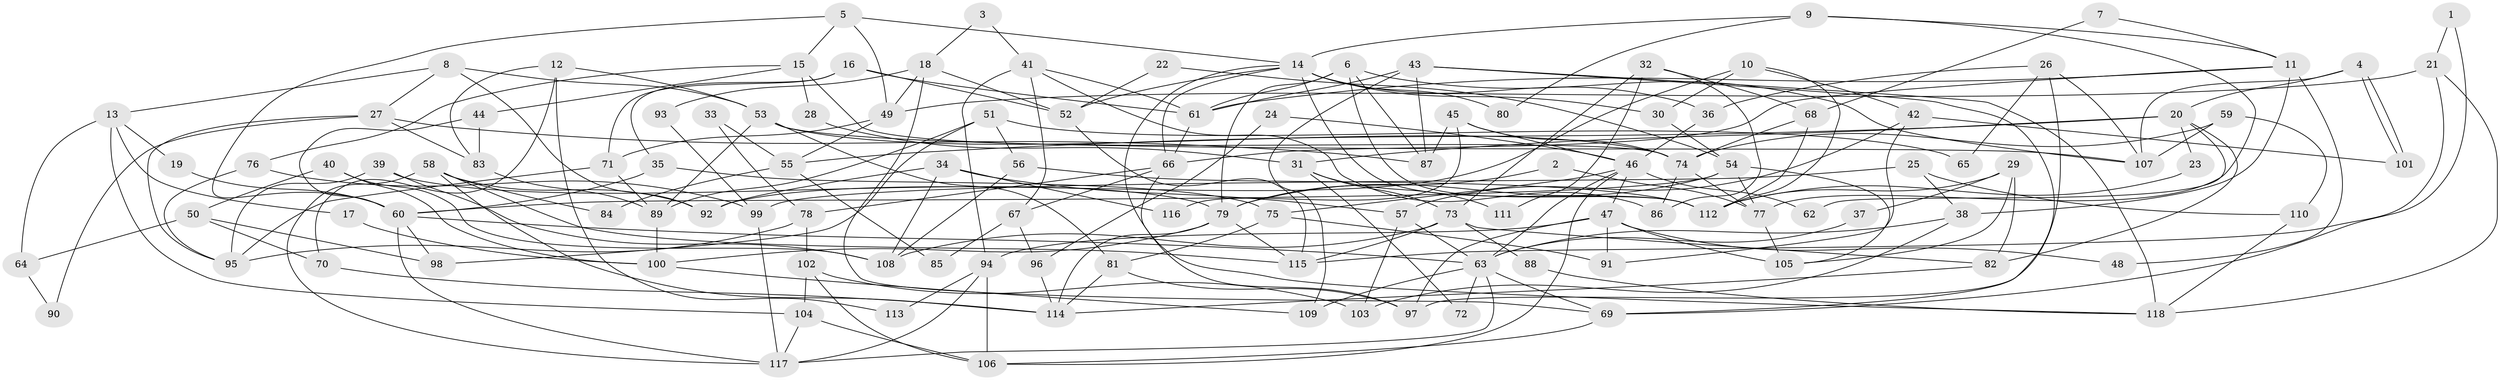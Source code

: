 // Generated by graph-tools (version 1.1) at 2025/49/03/09/25 04:49:43]
// undirected, 118 vertices, 236 edges
graph export_dot {
graph [start="1"]
  node [color=gray90,style=filled];
  1;
  2;
  3;
  4;
  5;
  6;
  7;
  8;
  9;
  10;
  11;
  12;
  13;
  14;
  15;
  16;
  17;
  18;
  19;
  20;
  21;
  22;
  23;
  24;
  25;
  26;
  27;
  28;
  29;
  30;
  31;
  32;
  33;
  34;
  35;
  36;
  37;
  38;
  39;
  40;
  41;
  42;
  43;
  44;
  45;
  46;
  47;
  48;
  49;
  50;
  51;
  52;
  53;
  54;
  55;
  56;
  57;
  58;
  59;
  60;
  61;
  62;
  63;
  64;
  65;
  66;
  67;
  68;
  69;
  70;
  71;
  72;
  73;
  74;
  75;
  76;
  77;
  78;
  79;
  80;
  81;
  82;
  83;
  84;
  85;
  86;
  87;
  88;
  89;
  90;
  91;
  92;
  93;
  94;
  95;
  96;
  97;
  98;
  99;
  100;
  101;
  102;
  103;
  104;
  105;
  106;
  107;
  108;
  109;
  110;
  111;
  112;
  113;
  114;
  115;
  116;
  117;
  118;
  1 -- 69;
  1 -- 21;
  2 -- 77;
  2 -- 79;
  3 -- 18;
  3 -- 41;
  4 -- 107;
  4 -- 101;
  4 -- 101;
  4 -- 20;
  5 -- 60;
  5 -- 14;
  5 -- 15;
  5 -- 49;
  6 -- 87;
  6 -- 112;
  6 -- 61;
  6 -- 79;
  6 -- 107;
  7 -- 68;
  7 -- 11;
  8 -- 27;
  8 -- 53;
  8 -- 13;
  8 -- 92;
  9 -- 77;
  9 -- 14;
  9 -- 11;
  9 -- 80;
  10 -- 92;
  10 -- 30;
  10 -- 42;
  10 -- 112;
  11 -- 61;
  11 -- 38;
  11 -- 48;
  11 -- 66;
  12 -- 83;
  12 -- 53;
  12 -- 70;
  12 -- 113;
  13 -- 104;
  13 -- 17;
  13 -- 19;
  13 -- 64;
  14 -- 36;
  14 -- 52;
  14 -- 30;
  14 -- 66;
  14 -- 80;
  14 -- 112;
  14 -- 118;
  15 -- 76;
  15 -- 28;
  15 -- 44;
  15 -- 74;
  16 -- 61;
  16 -- 35;
  16 -- 52;
  16 -- 71;
  17 -- 100;
  18 -- 69;
  18 -- 49;
  18 -- 52;
  18 -- 93;
  19 -- 60;
  20 -- 82;
  20 -- 23;
  20 -- 31;
  20 -- 55;
  20 -- 62;
  21 -- 118;
  21 -- 115;
  21 -- 49;
  22 -- 54;
  22 -- 52;
  23 -- 112;
  24 -- 46;
  24 -- 96;
  25 -- 110;
  25 -- 38;
  25 -- 99;
  26 -- 97;
  26 -- 107;
  26 -- 36;
  26 -- 65;
  27 -- 95;
  27 -- 83;
  27 -- 87;
  27 -- 90;
  28 -- 31;
  29 -- 112;
  29 -- 82;
  29 -- 37;
  29 -- 105;
  30 -- 54;
  31 -- 73;
  31 -- 72;
  31 -- 111;
  32 -- 68;
  32 -- 73;
  32 -- 86;
  32 -- 111;
  33 -- 55;
  33 -- 78;
  34 -- 57;
  34 -- 92;
  34 -- 108;
  34 -- 116;
  35 -- 75;
  35 -- 60;
  36 -- 46;
  37 -- 63;
  38 -- 63;
  38 -- 103;
  39 -- 79;
  39 -- 108;
  39 -- 95;
  40 -- 108;
  40 -- 100;
  40 -- 50;
  41 -- 61;
  41 -- 86;
  41 -- 67;
  41 -- 94;
  42 -- 57;
  42 -- 91;
  42 -- 101;
  43 -- 61;
  43 -- 69;
  43 -- 87;
  43 -- 109;
  43 -- 118;
  44 -- 60;
  44 -- 83;
  45 -- 74;
  45 -- 87;
  45 -- 46;
  45 -- 116;
  46 -- 47;
  46 -- 62;
  46 -- 63;
  46 -- 75;
  46 -- 106;
  47 -- 94;
  47 -- 91;
  47 -- 48;
  47 -- 97;
  47 -- 105;
  49 -- 55;
  49 -- 71;
  50 -- 70;
  50 -- 64;
  50 -- 98;
  51 -- 98;
  51 -- 89;
  51 -- 56;
  51 -- 65;
  52 -- 115;
  53 -- 89;
  53 -- 74;
  53 -- 81;
  53 -- 107;
  54 -- 79;
  54 -- 105;
  54 -- 60;
  54 -- 77;
  55 -- 84;
  55 -- 85;
  56 -- 112;
  56 -- 108;
  57 -- 63;
  57 -- 103;
  58 -- 115;
  58 -- 117;
  58 -- 84;
  58 -- 92;
  58 -- 114;
  59 -- 107;
  59 -- 74;
  59 -- 110;
  60 -- 117;
  60 -- 63;
  60 -- 98;
  61 -- 66;
  63 -- 69;
  63 -- 72;
  63 -- 109;
  63 -- 117;
  64 -- 90;
  66 -- 67;
  66 -- 78;
  66 -- 97;
  67 -- 85;
  67 -- 96;
  68 -- 74;
  68 -- 112;
  69 -- 106;
  70 -- 114;
  71 -- 89;
  71 -- 95;
  73 -- 108;
  73 -- 115;
  73 -- 82;
  73 -- 88;
  74 -- 77;
  74 -- 86;
  75 -- 81;
  75 -- 91;
  76 -- 99;
  76 -- 95;
  77 -- 105;
  78 -- 95;
  78 -- 102;
  79 -- 114;
  79 -- 100;
  79 -- 115;
  81 -- 97;
  81 -- 114;
  82 -- 114;
  83 -- 89;
  88 -- 118;
  89 -- 100;
  93 -- 99;
  94 -- 106;
  94 -- 113;
  94 -- 117;
  96 -- 114;
  99 -- 117;
  100 -- 109;
  102 -- 104;
  102 -- 103;
  102 -- 106;
  104 -- 106;
  104 -- 117;
  110 -- 118;
}
